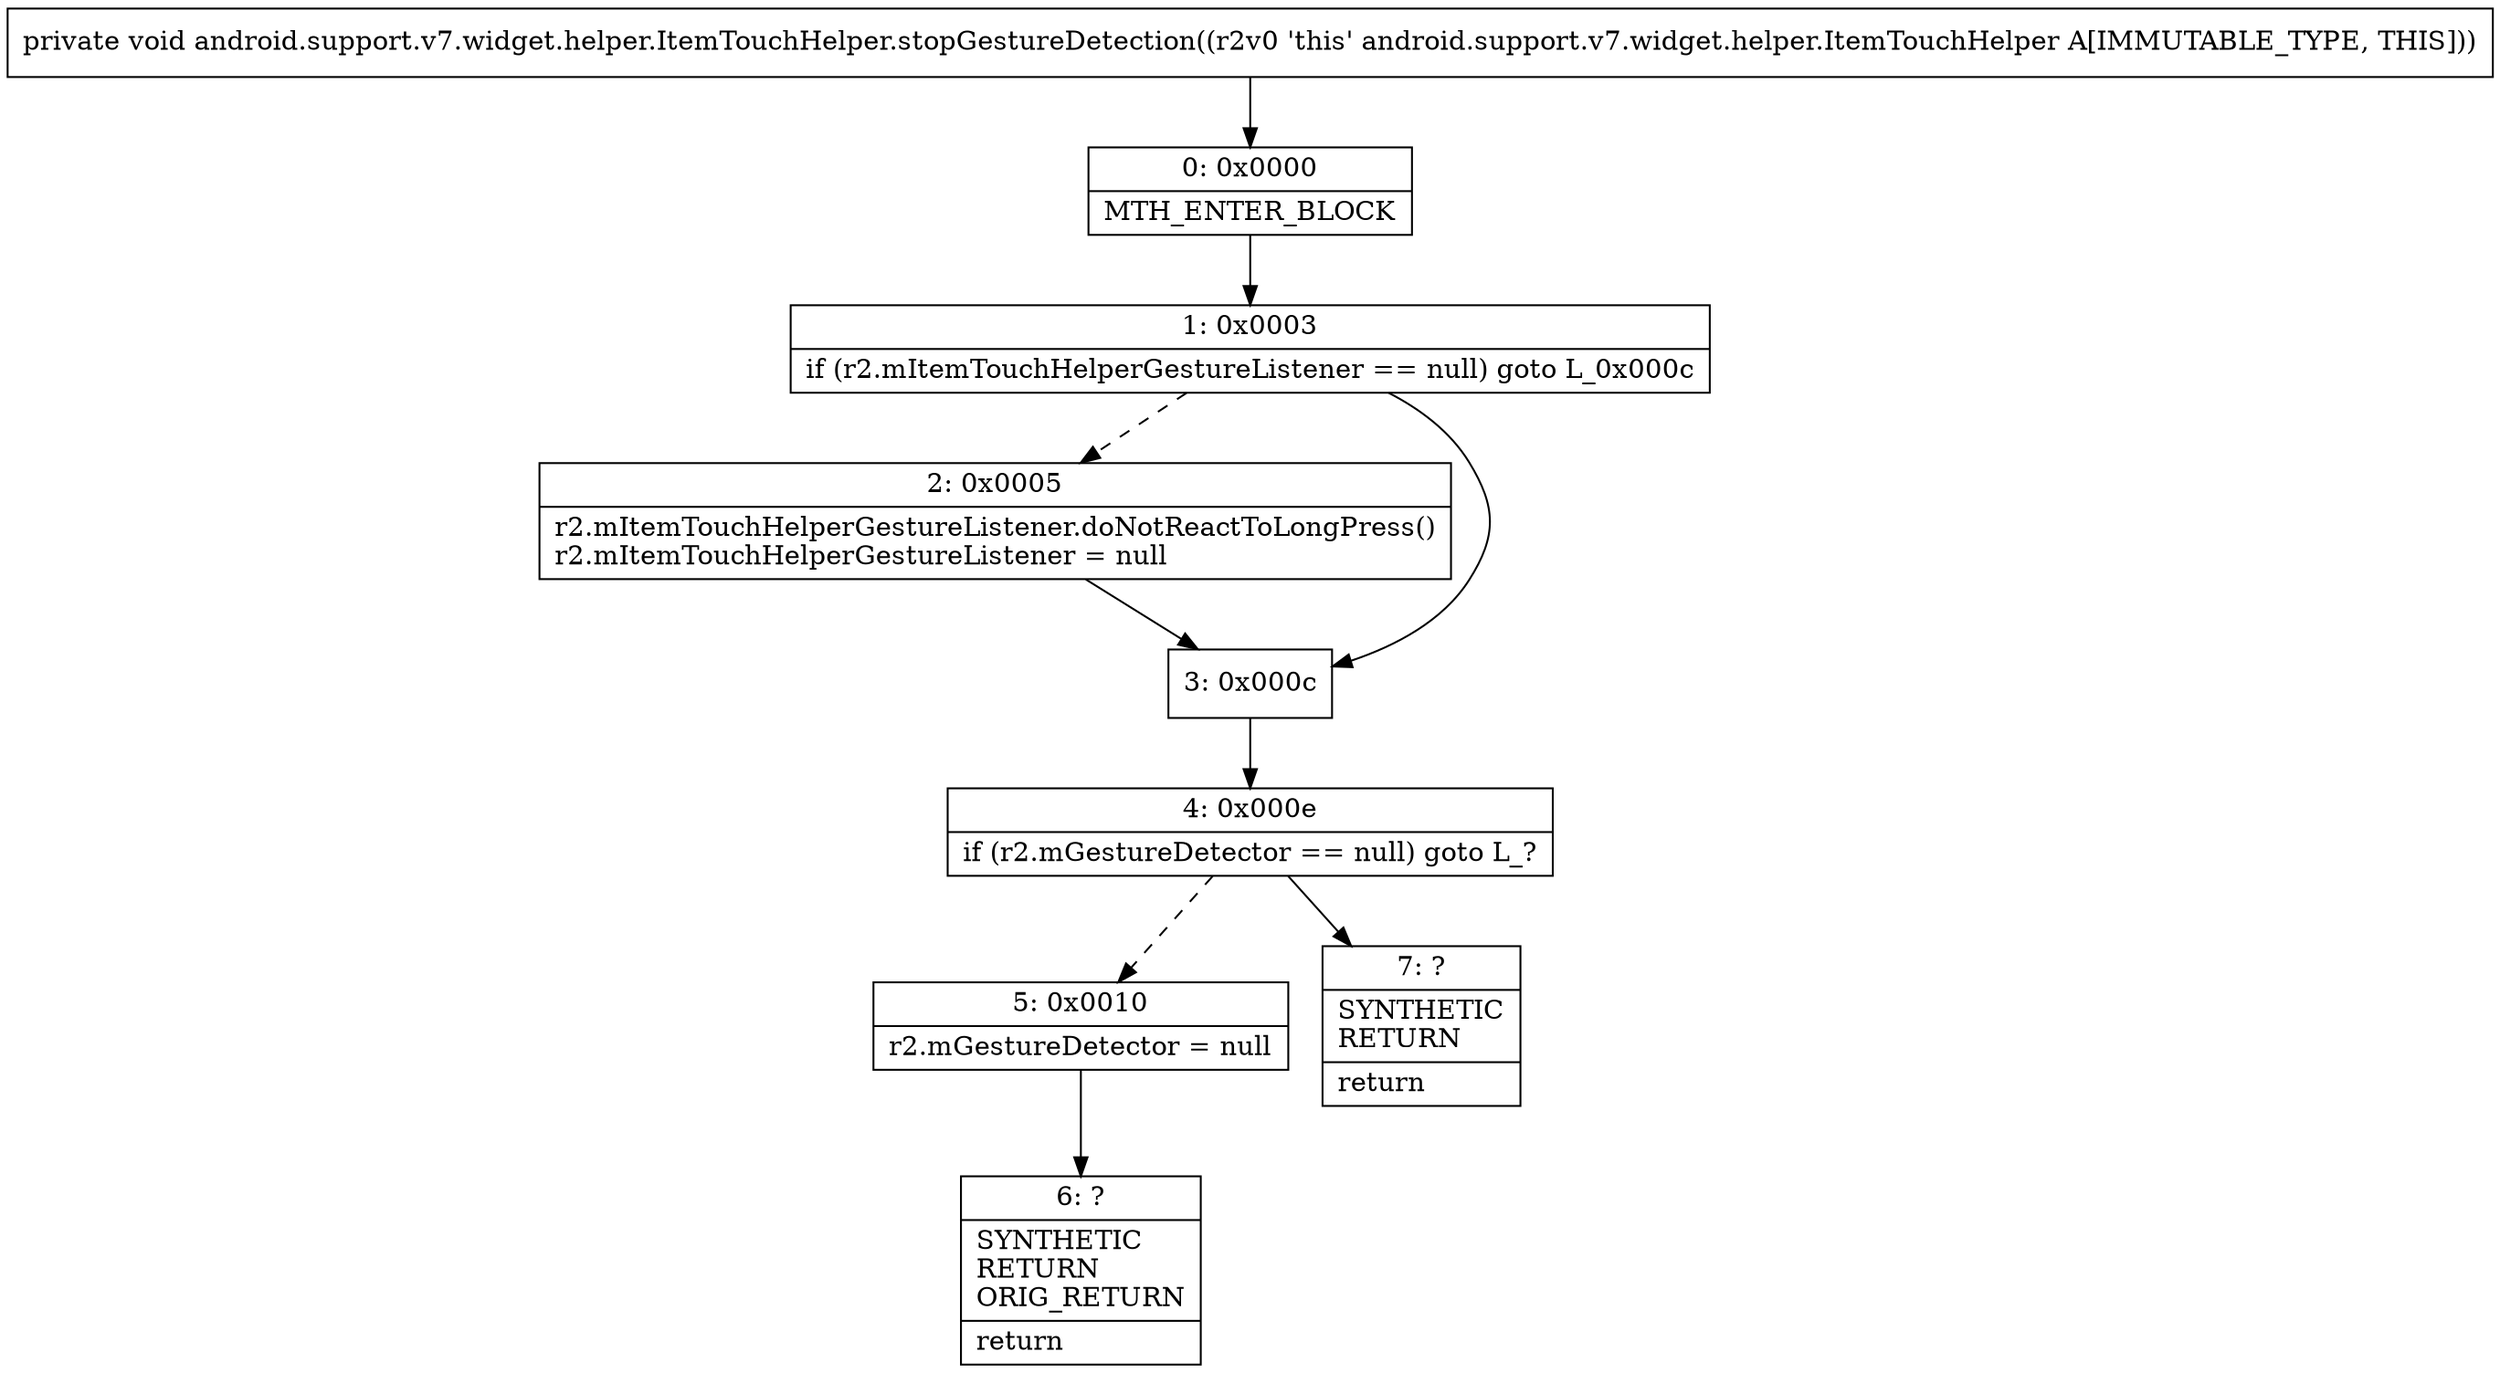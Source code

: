 digraph "CFG forandroid.support.v7.widget.helper.ItemTouchHelper.stopGestureDetection()V" {
Node_0 [shape=record,label="{0\:\ 0x0000|MTH_ENTER_BLOCK\l}"];
Node_1 [shape=record,label="{1\:\ 0x0003|if (r2.mItemTouchHelperGestureListener == null) goto L_0x000c\l}"];
Node_2 [shape=record,label="{2\:\ 0x0005|r2.mItemTouchHelperGestureListener.doNotReactToLongPress()\lr2.mItemTouchHelperGestureListener = null\l}"];
Node_3 [shape=record,label="{3\:\ 0x000c}"];
Node_4 [shape=record,label="{4\:\ 0x000e|if (r2.mGestureDetector == null) goto L_?\l}"];
Node_5 [shape=record,label="{5\:\ 0x0010|r2.mGestureDetector = null\l}"];
Node_6 [shape=record,label="{6\:\ ?|SYNTHETIC\lRETURN\lORIG_RETURN\l|return\l}"];
Node_7 [shape=record,label="{7\:\ ?|SYNTHETIC\lRETURN\l|return\l}"];
MethodNode[shape=record,label="{private void android.support.v7.widget.helper.ItemTouchHelper.stopGestureDetection((r2v0 'this' android.support.v7.widget.helper.ItemTouchHelper A[IMMUTABLE_TYPE, THIS])) }"];
MethodNode -> Node_0;
Node_0 -> Node_1;
Node_1 -> Node_2[style=dashed];
Node_1 -> Node_3;
Node_2 -> Node_3;
Node_3 -> Node_4;
Node_4 -> Node_5[style=dashed];
Node_4 -> Node_7;
Node_5 -> Node_6;
}

